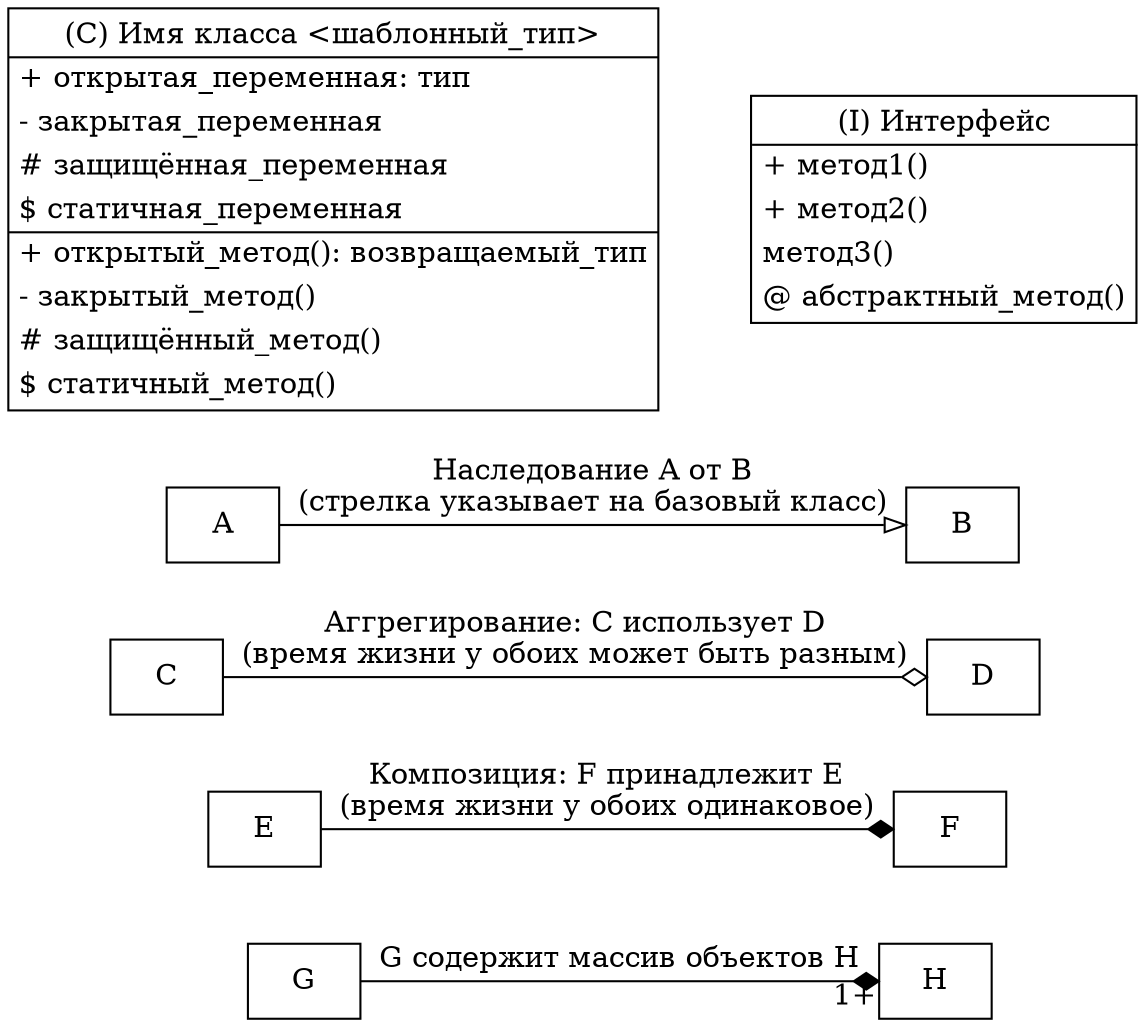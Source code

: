 digraph
{
    node[shape=box]

    Class[label=<<table id="Class" cellborder="0">
            <tr><td>(C) Имя класса &#60;шаблонный_тип&#62;</td></tr>
            <hr/>
            <tr><td align="left">+ открытая_переменная: тип</td></tr>
            <tr><td align="left">- закрытая_переменная</td></tr>
            <tr><td align="left"># защищённая_переменная</td></tr>
            <tr><td align="left">$ статичная_переменная</td></tr>
            <hr/>
            <tr><td align="left">+ открытый_метод(): возвращаемый_тип</td></tr>
            <tr><td align="left">- закрытый_метод()</td></tr>
            <tr><td align="left"># защищённый_метод()</td></tr>
            <tr><td align="left">$ статичный_метод()</td></tr>
        </table>>
        shape=plain
    ]

    Interface[label=<<table id="Interface" cellborder="0">
                <tr><td>(I) Интерфейс</td></tr>
                <hr/>
                <tr><td align="left">+ метод1()</td></tr>
                <tr><td align="left">+ метод2()</td></tr>
                <tr><td align="left">метод3()</td></tr>
                <tr><td align="left">@ абстрактный_метод()</td></tr>
        </table>>
        shape=plain
    ]

    {rank=same; Class; Interface}

    A -> B [
        label="Наследование A от B\n(стрелка указывает на базовый класс)"
        arrowhead=empty
    ]
    {rank=same; A; B;}
    Class -> A, Interface -> B [style=invis]

    C -> D [
        label="Аггрегирование: C использует D\n(время жизни у обоих может быть разным)"
        arrowhead=ediamond
    ]
    {rank=same; C; D;}
    A -> C, B -> D [style=invis]

    E -> F [
        label="Композиция: F принадлежит E\n(время жизни у обоих одинаковое)"
        arrowhead=diamond
    ]
    {rank=same; E; F;}
    C -> E, D -> F [style=invis]

    G -> H [
        label="G содержит массив объектов H"
        arrowhead=diamond
        headlabel="1+"
    ]
    {rank=same; G; H;}
    E -> G, F -> H [style=invis]
}
